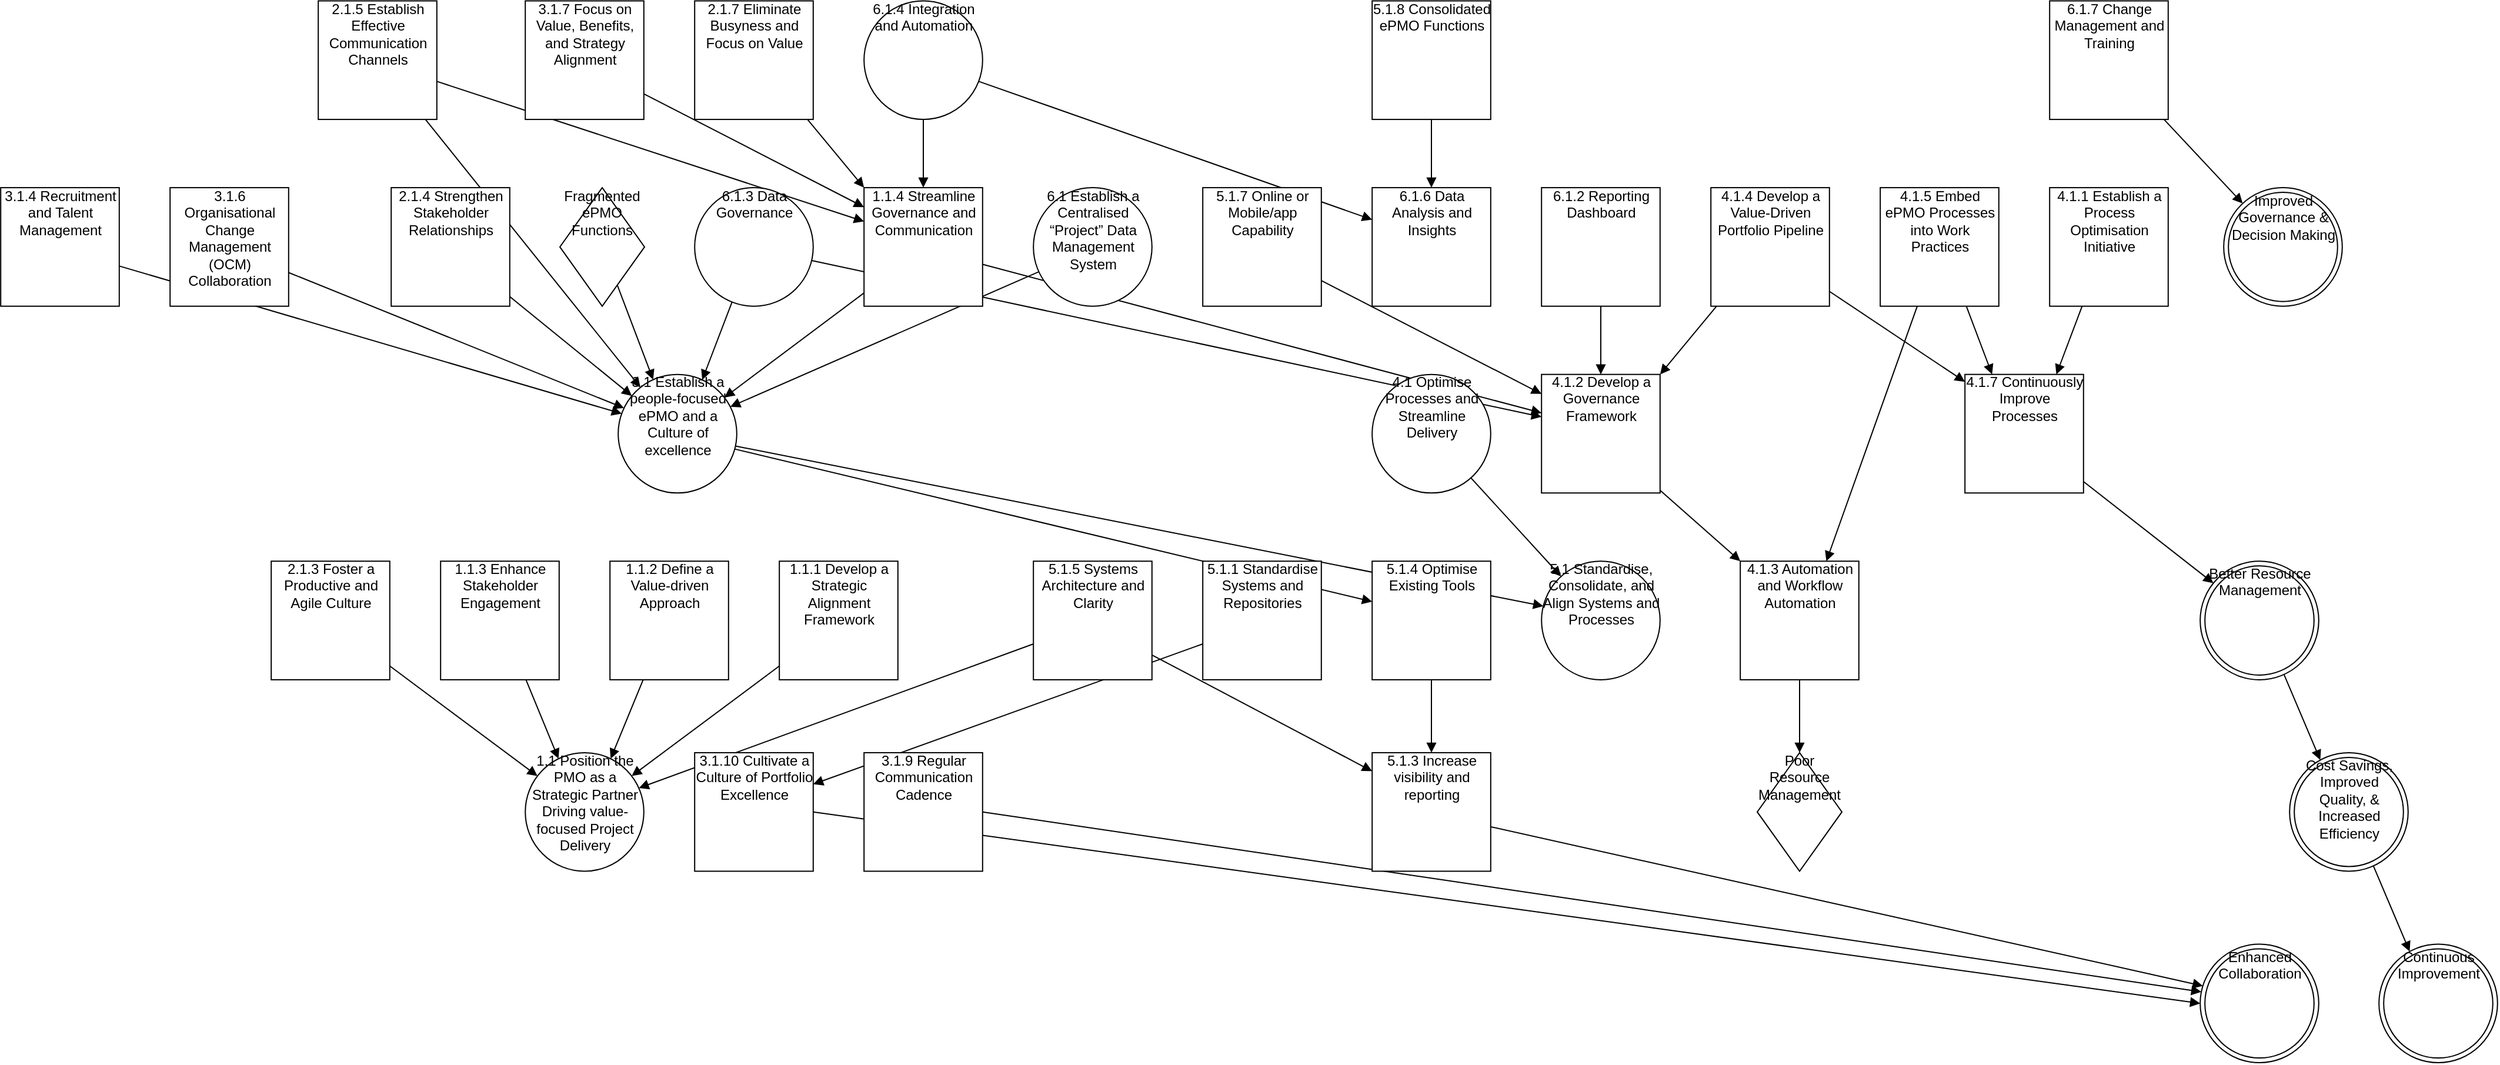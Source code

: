 <mxfile>
    <diagram id="kaurRdZiL8Y10Q5tJ9L8" name="Page-1">
        <mxGraphModel dx="898" dy="768" grid="1" gridSize="10" guides="1" tooltips="1" connect="1" arrows="1" fold="1" page="1" pageScale="1" pageWidth="1169" pageHeight="827" math="0" shadow="0">
            <root>
                <mxCell id="0"/>
                <mxCell id="1" parent="0"/>
                <mxCell id="edge23" value="" style="rounded=1;exitX=0.835;exitY=0.875;entryX=0.093;entryY=0.047;jettySize=auto;curved=0;endArrow=block;dashed=0;endFill=1;align=center;verticalAlign=middle;html=1;" parent="1" source="node1" target="node8" edge="1">
                    <mxGeometry relative="1" as="geometry"/>
                </mxCell>
                <mxCell id="edge24" value="" style="rounded=1;exitX=0.274;exitY=1;entryX=0.771;entryY=0;jettySize=auto;curved=0;endArrow=block;dashed=0;endFill=1;align=center;verticalAlign=middle;html=1;" parent="1" source="node2" target="node7" edge="1">
                    <mxGeometry relative="1" as="geometry"/>
                </mxCell>
                <mxCell id="edge25" value="" style="rounded=1;exitX=1;exitY=0.977;entryX=0;entryY=0;jettySize=auto;curved=0;endArrow=block;dashed=0;endFill=1;align=center;verticalAlign=middle;html=1;" parent="1" source="node3" target="node4" edge="1">
                    <mxGeometry relative="1" as="geometry"/>
                </mxCell>
                <mxCell id="edge26" value="" style="rounded=1;exitX=0.5;exitY=1;entryX=0.5;entryY=0;jettySize=auto;curved=0;endArrow=block;dashed=0;endFill=1;align=center;verticalAlign=middle;html=1;" parent="1" source="node4" target="node19" edge="1">
                    <mxGeometry relative="1" as="geometry"/>
                </mxCell>
                <mxCell id="edge27" value="" style="rounded=1;exitX=0.048;exitY=1;entryX=1;entryY=0;jettySize=auto;curved=0;endArrow=block;dashed=0;endFill=1;align=center;verticalAlign=middle;html=1;" parent="1" source="node5" target="node3" edge="1">
                    <mxGeometry relative="1" as="geometry"/>
                </mxCell>
                <mxCell id="edge28" value="" style="rounded=1;exitX=1;exitY=0.875;entryX=0;entryY=0.062;jettySize=auto;curved=0;endArrow=block;dashed=0;endFill=1;align=center;verticalAlign=middle;html=1;" parent="1" source="node5" target="node7" edge="1">
                    <mxGeometry relative="1" as="geometry"/>
                </mxCell>
                <mxCell id="edge29" value="" style="rounded=1;exitX=0.312;exitY=1;entryX=0.726;entryY=0;jettySize=auto;curved=0;endArrow=block;dashed=0;endFill=1;align=center;verticalAlign=middle;html=1;" parent="1" source="node6" target="node4" edge="1">
                    <mxGeometry relative="1" as="geometry"/>
                </mxCell>
                <mxCell id="edge30" value="" style="rounded=1;exitX=0.726;exitY=1;entryX=0.229;entryY=0;jettySize=auto;curved=0;endArrow=block;dashed=0;endFill=1;align=center;verticalAlign=middle;html=1;" parent="1" source="node6" target="node7" edge="1">
                    <mxGeometry relative="1" as="geometry"/>
                </mxCell>
                <mxCell id="edge31" value="" style="rounded=1;exitX=1;exitY=0.904;entryX=0;entryY=0.095;jettySize=auto;curved=0;endArrow=block;dashed=0;endFill=1;align=center;verticalAlign=middle;html=1;" parent="1" source="node7" target="node24" edge="1">
                    <mxGeometry relative="1" as="geometry"/>
                </mxCell>
                <mxCell id="edge32" value="" style="rounded=1;exitX=0;exitY=0.698;entryX=1;entryY=0.266;jettySize=auto;curved=0;endArrow=block;dashed=0;endFill=1;align=center;verticalAlign=middle;html=1;" parent="1" source="node9" target="node40" edge="1">
                    <mxGeometry relative="1" as="geometry"/>
                </mxCell>
                <mxCell id="edge33" value="" style="rounded=1;exitX=1;exitY=0.625;entryX=0;entryY=0.346;jettySize=auto;curved=0;endArrow=block;dashed=0;endFill=1;align=center;verticalAlign=middle;html=1;" parent="1" source="node10" target="node20" edge="1">
                    <mxGeometry relative="1" as="geometry"/>
                </mxCell>
                <mxCell id="edge34" value="" style="rounded=1;exitX=0.5;exitY=1;entryX=0.5;entryY=0;jettySize=auto;curved=0;endArrow=block;dashed=0;endFill=1;align=center;verticalAlign=middle;html=1;" parent="1" source="node11" target="node10" edge="1">
                    <mxGeometry relative="1" as="geometry"/>
                </mxCell>
                <mxCell id="edge36" value="" style="rounded=1;exitX=1;exitY=0.791;entryX=0;entryY=0.156;jettySize=auto;curved=0;endArrow=block;dashed=0;endFill=1;align=center;verticalAlign=middle;html=1;" parent="1" source="node12" target="node10" edge="1">
                    <mxGeometry relative="1" as="geometry"/>
                </mxCell>
                <mxCell id="edge35" value="" style="rounded=1;exitX=0;exitY=0.698;entryX=1;entryY=0.277;jettySize=auto;curved=0;endArrow=block;dashed=0;endFill=1;align=center;verticalAlign=middle;html=1;" parent="1" source="node12" target="node26" edge="1">
                    <mxGeometry relative="1" as="geometry"/>
                </mxCell>
                <mxCell id="edge37" value="" style="rounded=1;exitX=1;exitY=0.784;entryX=0;entryY=0.164;jettySize=auto;curved=0;endArrow=block;dashed=0;endFill=1;align=center;verticalAlign=middle;html=1;" parent="1" source="node13" target="node3" edge="1">
                    <mxGeometry relative="1" as="geometry"/>
                </mxCell>
                <mxCell id="edge38" value="" style="rounded=1;exitX=0.5;exitY=1;entryX=0.5;entryY=0;jettySize=auto;curved=0;endArrow=block;dashed=0;endFill=1;align=center;verticalAlign=middle;html=1;" parent="1" source="node14" target="node17" edge="1">
                    <mxGeometry relative="1" as="geometry"/>
                </mxCell>
                <mxCell id="edge39" value="" style="rounded=1;exitX=0.046;exitY=0.712;entryX=1;entryY=0.244;jettySize=auto;curved=0;endArrow=block;dashed=0;endFill=1;align=center;verticalAlign=middle;html=1;" parent="1" source="node15" target="node35" edge="1">
                    <mxGeometry relative="1" as="geometry"/>
                </mxCell>
                <mxCell id="edge40" value="" style="rounded=1;exitX=0.5;exitY=1;entryX=0.5;entryY=0;jettySize=auto;curved=0;endArrow=block;dashed=0;endFill=1;align=center;verticalAlign=middle;html=1;" parent="1" source="node16" target="node3" edge="1">
                    <mxGeometry relative="1" as="geometry"/>
                </mxCell>
                <mxCell id="edge41" value="" style="rounded=1;exitX=0.965;exitY=1;entryX=0.057;entryY=0.021;jettySize=auto;curved=0;endArrow=block;dashed=0;endFill=1;align=center;verticalAlign=middle;html=1;" parent="1" source="node18" target="node23" edge="1">
                    <mxGeometry relative="1" as="geometry"/>
                </mxCell>
                <mxCell id="edge42" value="" style="rounded=1;exitX=0.728;exitY=0.993;entryX=0.226;entryY=0;jettySize=auto;curved=0;endArrow=block;dashed=0;endFill=1;align=center;verticalAlign=middle;html=1;" parent="1" source="node22" target="node21" edge="1">
                    <mxGeometry relative="1" as="geometry"/>
                </mxCell>
                <mxCell id="edge43" value="" style="rounded=1;exitX=0.728;exitY=0.993;entryX=0.226;entryY=0;jettySize=auto;curved=0;endArrow=block;dashed=0;endFill=1;align=center;verticalAlign=middle;html=1;" parent="1" source="node24" target="node22" edge="1">
                    <mxGeometry relative="1" as="geometry"/>
                </mxCell>
                <mxCell id="edge1" value="" style="rounded=1;exitX=0.68;exitY=0.825;entryX=0.272;entryY=0;jettySize=auto;curved=0;endArrow=block;dashed=0;endFill=1;align=center;verticalAlign=middle;html=1;" parent="1" source="node25" target="node35" edge="1">
                    <mxGeometry relative="1" as="geometry"/>
                </mxCell>
                <mxCell id="edge2" value="" style="rounded=1;exitX=0;exitY=0.884;entryX=0.984;entryY=0.13;jettySize=auto;curved=0;endArrow=block;dashed=0;endFill=1;align=center;verticalAlign=middle;html=1;" parent="1" source="node27" target="node26" edge="1">
                    <mxGeometry relative="1" as="geometry"/>
                </mxCell>
                <mxCell id="edge3" value="" style="rounded=1;exitX=0.28;exitY=1;entryX=0.746;entryY=0;jettySize=auto;curved=0;endArrow=block;dashed=0;endFill=1;align=center;verticalAlign=middle;html=1;" parent="1" source="node28" target="node26" edge="1">
                    <mxGeometry relative="1" as="geometry"/>
                </mxCell>
                <mxCell id="edge4" value="" style="rounded=1;exitX=0.72;exitY=1;entryX=0.254;entryY=0;jettySize=auto;curved=0;endArrow=block;dashed=0;endFill=1;align=center;verticalAlign=middle;html=1;" parent="1" source="node29" target="node26" edge="1">
                    <mxGeometry relative="1" as="geometry"/>
                </mxCell>
                <mxCell id="edge6" value="" style="rounded=1;exitX=1;exitY=0.647;entryX=0;entryY=0.325;jettySize=auto;curved=0;endArrow=block;dashed=0;endFill=1;align=center;verticalAlign=middle;html=1;" parent="1" source="node30" target="node3" edge="1">
                    <mxGeometry relative="1" as="geometry"/>
                </mxCell>
                <mxCell id="edge5" value="" style="rounded=1;exitX=0;exitY=0.888;entryX=0.981;entryY=0.129;jettySize=auto;curved=0;endArrow=block;dashed=0;endFill=1;align=center;verticalAlign=middle;html=1;" parent="1" source="node30" target="node35" edge="1">
                    <mxGeometry relative="1" as="geometry"/>
                </mxCell>
                <mxCell id="edge7" value="" style="rounded=1;exitX=1;exitY=0.884;entryX=0.016;entryY=0.13;jettySize=auto;curved=0;endArrow=block;dashed=0;endFill=1;align=center;verticalAlign=middle;html=1;" parent="1" source="node31" target="node26" edge="1">
                    <mxGeometry relative="1" as="geometry"/>
                </mxCell>
                <mxCell id="edge8" value="" style="rounded=1;exitX=1;exitY=0.919;entryX=0.033;entryY=0.111;jettySize=auto;curved=0;endArrow=block;dashed=0;endFill=1;align=center;verticalAlign=middle;html=1;" parent="1" source="node32" target="node35" edge="1">
                    <mxGeometry relative="1" as="geometry"/>
                </mxCell>
                <mxCell id="edge9" value="" style="rounded=1;exitX=1;exitY=0.679;entryX=0;entryY=0.285;jettySize=auto;curved=0;endArrow=block;dashed=0;endFill=1;align=center;verticalAlign=middle;html=1;" parent="1" source="node33" target="node30" edge="1">
                    <mxGeometry relative="1" as="geometry"/>
                </mxCell>
                <mxCell id="edge10" value="" style="rounded=1;exitX=0.904;exitY=1;entryX=0.119;entryY=0.025;jettySize=auto;curved=0;endArrow=block;dashed=0;endFill=1;align=center;verticalAlign=middle;html=1;" parent="1" source="node33" target="node35" edge="1">
                    <mxGeometry relative="1" as="geometry"/>
                </mxCell>
                <mxCell id="edge11" value="" style="rounded=1;exitX=0.952;exitY=1;entryX=0;entryY=0;jettySize=auto;curved=0;endArrow=block;dashed=0;endFill=1;align=center;verticalAlign=middle;html=1;" parent="1" source="node34" target="node30" edge="1">
                    <mxGeometry relative="1" as="geometry"/>
                </mxCell>
                <mxCell id="edge12" value="" style="rounded=1;exitX=0.993;exitY=0.608;entryX=0;entryY=0.372;jettySize=auto;curved=0;endArrow=block;dashed=0;endFill=1;align=center;verticalAlign=middle;html=1;" parent="1" source="node35" target="node8" edge="1">
                    <mxGeometry relative="1" as="geometry"/>
                </mxCell>
                <mxCell id="edge13" value="" style="rounded=1;exitX=0.986;exitY=0.629;entryX=0;entryY=0.341;jettySize=auto;curved=0;endArrow=block;dashed=0;endFill=1;align=center;verticalAlign=middle;html=1;" parent="1" source="node35" target="node11" edge="1">
                    <mxGeometry relative="1" as="geometry"/>
                </mxCell>
                <mxCell id="edge14" value="" style="rounded=1;exitX=1;exitY=0.661;entryX=0;entryY=0.317;jettySize=auto;curved=0;endArrow=block;dashed=0;endFill=1;align=center;verticalAlign=middle;html=1;" parent="1" source="node36" target="node35" edge="1">
                    <mxGeometry relative="1" as="geometry"/>
                </mxCell>
                <mxCell id="edge15" value="" style="rounded=1;exitX=1;exitY=0.716;entryX=0;entryY=0.259;jettySize=auto;curved=0;endArrow=block;dashed=0;endFill=1;align=center;verticalAlign=middle;html=1;" parent="1" source="node37" target="node35" edge="1">
                    <mxGeometry relative="1" as="geometry"/>
                </mxCell>
                <mxCell id="edge16" value="" style="rounded=1;exitX=1;exitY=0.784;entryX=0;entryY=0.164;jettySize=auto;curved=0;endArrow=block;dashed=0;endFill=1;align=center;verticalAlign=middle;html=1;" parent="1" source="node38" target="node30" edge="1">
                    <mxGeometry relative="1" as="geometry"/>
                </mxCell>
                <mxCell id="edge17" value="" style="rounded=1;exitX=1;exitY=0.5;entryX=0;entryY=0.399;jettySize=auto;curved=0;endArrow=block;dashed=0;endFill=1;align=center;verticalAlign=middle;html=1;" parent="1" source="node39" target="node20" edge="1">
                    <mxGeometry relative="1" as="geometry"/>
                </mxCell>
                <mxCell id="edge18" value="" style="rounded=1;exitX=1;exitY=0.5;entryX=0;entryY=0.5;jettySize=auto;curved=0;endArrow=block;dashed=0;endFill=1;align=center;verticalAlign=middle;html=1;" parent="1" source="node40" target="node20" edge="1">
                    <mxGeometry relative="1" as="geometry"/>
                </mxCell>
                <mxCell id="edge20" value="" style="rounded=1;exitX=0.991;exitY=0.617;entryX=0;entryY=0.358;jettySize=auto;curved=0;endArrow=block;dashed=0;endFill=1;align=center;verticalAlign=middle;html=1;" parent="1" source="node41" target="node3" edge="1">
                    <mxGeometry relative="1" as="geometry"/>
                </mxCell>
                <mxCell id="edge19" value="" style="rounded=1;exitX=0.312;exitY=0.964;entryX=0.731;entryY=0;jettySize=auto;curved=0;endArrow=block;dashed=0;endFill=1;align=center;verticalAlign=middle;html=1;" parent="1" source="node41" target="node35" edge="1">
                    <mxGeometry relative="1" as="geometry"/>
                </mxCell>
                <mxCell id="edge22" value="" style="rounded=1;exitX=0.971;exitY=0.681;entryX=0;entryY=0.27;jettySize=auto;curved=0;endArrow=block;dashed=0;endFill=1;align=center;verticalAlign=middle;html=1;" parent="1" source="node42" target="node17" edge="1">
                    <mxGeometry relative="1" as="geometry"/>
                </mxCell>
                <mxCell id="edge21" value="" style="rounded=1;exitX=0.5;exitY=1;entryX=0.5;entryY=0;jettySize=auto;curved=0;endArrow=block;dashed=0;endFill=1;align=center;verticalAlign=middle;html=1;" parent="1" source="node42" target="node30" edge="1">
                    <mxGeometry relative="1" as="geometry"/>
                </mxCell>
                <mxCell id="node1" value="4.1 Optimise Processes and Streamline Delivery" style="ellipse;aspect=fixed;verticalAlign=middle;align=center;overflow=fill;rounded=0;shadow=0;comic=0;labelBackgroundColor=none;strokeColor=#000000;strokeWidth=1;fillColor=#ffffff;html=1;whiteSpace=wrap;" parent="1" vertex="1">
                    <mxGeometry x="1325.6" y="498.35" width="100.8" height="100.8" as="geometry"/>
                </mxCell>
                <mxCell id="node8" value="5.1 Standardise, Consolidate, and Align Systems and Processes" style="ellipse;aspect=fixed;verticalAlign=middle;align=center;overflow=fill;rounded=0;shadow=0;comic=0;labelBackgroundColor=none;strokeColor=#000000;strokeWidth=1;fillColor=#ffffff;html=1;whiteSpace=wrap;" parent="1" vertex="1">
                    <mxGeometry x="1469.6" y="657.15" width="100.8" height="100.8" as="geometry"/>
                </mxCell>
                <mxCell id="node2" value="4.1.1 Establish a Process Optimisation Initiative" style="aspect=fixed;verticalAlign=middle;align=center;overflow=fill;rounded=0;shadow=0;comic=0;labelBackgroundColor=none;strokeColor=black;strokeWidth=1;fillColor=#ffffff;html=1;whiteSpace=wrap;" parent="1" vertex="1">
                    <mxGeometry x="1901.6" y="339.55" width="100.8" height="100.8" as="geometry"/>
                </mxCell>
                <mxCell id="node7" value="4.1.7 Continuously Improve Processes" style="aspect=fixed;verticalAlign=middle;align=center;overflow=fill;rounded=0;shadow=0;comic=0;labelBackgroundColor=none;strokeColor=black;strokeWidth=1;fillColor=#ffffff;html=1;whiteSpace=wrap;" parent="1" vertex="1">
                    <mxGeometry x="1829.6" y="498.35" width="100.8" height="100.8" as="geometry"/>
                </mxCell>
                <mxCell id="node3" value="4.1.2 Develop a Governance Framework" style="aspect=fixed;verticalAlign=middle;align=center;overflow=fill;rounded=0;shadow=0;comic=0;labelBackgroundColor=none;strokeColor=black;strokeWidth=1;fillColor=#ffffff;html=1;whiteSpace=wrap;" parent="1" vertex="1">
                    <mxGeometry x="1469.6" y="498.35" width="100.8" height="100.8" as="geometry"/>
                </mxCell>
                <mxCell id="node4" value="4.1.3 Automation and Workflow Automation" style="aspect=fixed;verticalAlign=middle;align=center;overflow=fill;rounded=0;shadow=0;comic=0;labelBackgroundColor=none;strokeColor=black;strokeWidth=1;fillColor=#ffffff;html=1;whiteSpace=wrap;" parent="1" vertex="1">
                    <mxGeometry x="1638.6" y="657.15" width="100.8" height="100.8" as="geometry"/>
                </mxCell>
                <mxCell id="node19" value="Poor Resource Management" style="rhombus;verticalAlign=middle;align=center;overflow=fill;rounded=0;shadow=0;comic=0;labelBackgroundColor=none;strokeColor=black;strokeWidth=1;fillColor=#ffffff;html=1;whiteSpace=wrap;" parent="1" vertex="1">
                    <mxGeometry x="1653" y="819.95" width="72" height="100.8" as="geometry"/>
                </mxCell>
                <mxCell id="node5" value="4.1.4 Develop a Value-Driven Portfolio Pipeline" style="aspect=fixed;verticalAlign=middle;align=center;overflow=fill;rounded=0;shadow=0;comic=0;labelBackgroundColor=none;strokeColor=black;strokeWidth=1;fillColor=#ffffff;html=1;whiteSpace=wrap;" parent="1" vertex="1">
                    <mxGeometry x="1613.6" y="339.55" width="100.8" height="100.8" as="geometry"/>
                </mxCell>
                <mxCell id="node6" value="4.1.5 Embed ePMO Processes into Work Practices" style="aspect=fixed;verticalAlign=middle;align=center;overflow=fill;rounded=0;shadow=0;comic=0;labelBackgroundColor=none;strokeColor=black;strokeWidth=1;fillColor=#ffffff;html=1;whiteSpace=wrap;" parent="1" vertex="1">
                    <mxGeometry x="1757.6" y="339.55" width="100.8" height="100.8" as="geometry"/>
                </mxCell>
                <mxCell id="node24" value="Better Resource Management" style="ellipse;shape=doubleEllipse;aspect=fixed;verticalAlign=middle;align=center;overflow=fill;rounded=0;shadow=0;comic=0;labelBackgroundColor=none;strokeColor=#000000;strokeWidth=1;fillColor=#ffffff;html=1;whiteSpace=wrap;" parent="1" vertex="1">
                    <mxGeometry x="2029.6" y="657.15" width="100.8" height="100.8" as="geometry"/>
                </mxCell>
                <mxCell id="node9" value="5.1.1 Standardise Systems and Repositories" style="aspect=fixed;verticalAlign=middle;align=center;overflow=fill;rounded=0;shadow=0;comic=0;labelBackgroundColor=none;strokeColor=black;strokeWidth=1;fillColor=#ffffff;html=1;whiteSpace=wrap;" parent="1" vertex="1">
                    <mxGeometry x="1181.6" y="657.15" width="100.8" height="100.8" as="geometry"/>
                </mxCell>
                <mxCell id="node40" value="3.1.10 Cultivate a Culture of Portfolio Excellence" style="aspect=fixed;verticalAlign=middle;align=center;overflow=fill;rounded=0;shadow=0;comic=0;labelBackgroundColor=none;strokeColor=black;strokeWidth=1;fillColor=#ffffff;html=1;whiteSpace=wrap;" parent="1" vertex="1">
                    <mxGeometry x="749.6" y="819.95" width="100.8" height="100.8" as="geometry"/>
                </mxCell>
                <mxCell id="node10" value="5.1.3 Increase visibility and reporting" style="aspect=fixed;verticalAlign=middle;align=center;overflow=fill;rounded=0;shadow=0;comic=0;labelBackgroundColor=none;strokeColor=black;strokeWidth=1;fillColor=#ffffff;html=1;whiteSpace=wrap;" parent="1" vertex="1">
                    <mxGeometry x="1325.6" y="819.95" width="100.8" height="100.8" as="geometry"/>
                </mxCell>
                <mxCell id="node20" value="Enhanced Collaboration" style="ellipse;shape=doubleEllipse;aspect=fixed;verticalAlign=middle;align=center;overflow=fill;rounded=0;shadow=0;comic=0;labelBackgroundColor=none;strokeColor=#000000;strokeWidth=1;fillColor=#ffffff;html=1;whiteSpace=wrap;" parent="1" vertex="1">
                    <mxGeometry x="2029.6" y="982.75" width="100.8" height="100.8" as="geometry"/>
                </mxCell>
                <mxCell id="node11" value="5.1.4 Optimise Existing Tools" style="aspect=fixed;verticalAlign=middle;align=center;overflow=fill;rounded=0;shadow=0;comic=0;labelBackgroundColor=none;strokeColor=black;strokeWidth=1;fillColor=#ffffff;html=1;whiteSpace=wrap;" parent="1" vertex="1">
                    <mxGeometry x="1325.6" y="657.15" width="100.8" height="100.8" as="geometry"/>
                </mxCell>
                <mxCell id="node12" value="5.1.5 Systems Architecture and Clarity" style="aspect=fixed;verticalAlign=middle;align=center;overflow=fill;rounded=0;shadow=0;comic=0;labelBackgroundColor=none;strokeColor=black;strokeWidth=1;fillColor=#ffffff;html=1;whiteSpace=wrap;" parent="1" vertex="1">
                    <mxGeometry x="1037.6" y="657.15" width="100.8" height="100.8" as="geometry"/>
                </mxCell>
                <mxCell id="node26" value="1.1 Position the PMO as a Strategic Partner Driving value-focused Project Delivery" style="ellipse;aspect=fixed;verticalAlign=middle;align=center;overflow=fill;rounded=0;shadow=0;comic=0;labelBackgroundColor=none;strokeColor=#000000;strokeWidth=1;fillColor=#ffffff;html=1;whiteSpace=wrap;" parent="1" vertex="1">
                    <mxGeometry x="605.6" y="819.95" width="100.8" height="100.8" as="geometry"/>
                </mxCell>
                <mxCell id="node13" value="5.1.7 Online or Mobile/app Capability" style="aspect=fixed;verticalAlign=middle;align=center;overflow=fill;rounded=0;shadow=0;comic=0;labelBackgroundColor=none;strokeColor=black;strokeWidth=1;fillColor=#ffffff;html=1;whiteSpace=wrap;" parent="1" vertex="1">
                    <mxGeometry x="1181.6" y="339.55" width="100.8" height="100.8" as="geometry"/>
                </mxCell>
                <mxCell id="node14" value="5.1.8 Consolidated ePMO Functions" style="aspect=fixed;verticalAlign=middle;align=center;overflow=fill;rounded=0;shadow=0;comic=0;labelBackgroundColor=none;strokeColor=black;strokeWidth=1;fillColor=#ffffff;html=1;whiteSpace=wrap;" parent="1" vertex="1">
                    <mxGeometry x="1325.6" y="180.75" width="100.8" height="100.8" as="geometry"/>
                </mxCell>
                <mxCell id="node17" value="6.1.6 Data Analysis and Insights" style="aspect=fixed;verticalAlign=middle;align=center;overflow=fill;rounded=0;shadow=0;comic=0;labelBackgroundColor=none;strokeColor=black;strokeWidth=1;fillColor=#ffffff;html=1;whiteSpace=wrap;" parent="1" vertex="1">
                    <mxGeometry x="1325.6" y="339.55" width="100.8" height="100.8" as="geometry"/>
                </mxCell>
                <mxCell id="node15" value="6.1 Establish a Centralised “Project” Data Management System" style="ellipse;aspect=fixed;verticalAlign=middle;align=center;overflow=fill;rounded=0;shadow=0;comic=0;labelBackgroundColor=none;strokeColor=#000000;strokeWidth=1;fillColor=#ffffff;html=1;whiteSpace=wrap;" parent="1" vertex="1">
                    <mxGeometry x="1037.6" y="339.55" width="100.8" height="100.8" as="geometry"/>
                </mxCell>
                <mxCell id="node35" value="3.1 Establish a people-focused ePMO and a Culture of excellence" style="ellipse;aspect=fixed;verticalAlign=middle;align=center;overflow=fill;rounded=0;shadow=0;comic=0;labelBackgroundColor=none;strokeColor=#000000;strokeWidth=1;fillColor=#ffffff;html=1;whiteSpace=wrap;" parent="1" vertex="1">
                    <mxGeometry x="684.6" y="498.35" width="100.8" height="100.8" as="geometry"/>
                </mxCell>
                <mxCell id="node16" value="6.1.2 Reporting Dashboard" style="aspect=fixed;verticalAlign=middle;align=center;overflow=fill;rounded=0;shadow=0;comic=0;labelBackgroundColor=none;strokeColor=black;strokeWidth=1;fillColor=#ffffff;html=1;whiteSpace=wrap;" parent="1" vertex="1">
                    <mxGeometry x="1469.6" y="339.55" width="100.8" height="100.8" as="geometry"/>
                </mxCell>
                <mxCell id="node18" value="6.1.7 Change Management and Training" style="aspect=fixed;verticalAlign=middle;align=center;overflow=fill;rounded=0;shadow=0;comic=0;labelBackgroundColor=none;strokeColor=black;strokeWidth=1;fillColor=#ffffff;html=1;whiteSpace=wrap;" parent="1" vertex="1">
                    <mxGeometry x="1901.6" y="180.75" width="100.8" height="100.8" as="geometry"/>
                </mxCell>
                <mxCell id="node23" value="Improved Governance &amp;amp; Decision Making" style="ellipse;shape=doubleEllipse;aspect=fixed;verticalAlign=middle;align=center;overflow=fill;rounded=0;shadow=0;comic=0;labelBackgroundColor=none;strokeColor=#000000;strokeWidth=1;fillColor=#ffffff;html=1;whiteSpace=wrap;" parent="1" vertex="1">
                    <mxGeometry x="2049.6" y="339.55" width="100.8" height="100.8" as="geometry"/>
                </mxCell>
                <mxCell id="node21" value="Continuous Improvement" style="ellipse;shape=doubleEllipse;aspect=fixed;verticalAlign=middle;align=center;overflow=fill;rounded=0;shadow=0;comic=0;labelBackgroundColor=none;strokeColor=#000000;strokeWidth=1;fillColor=#ffffff;html=1;whiteSpace=wrap;" parent="1" vertex="1">
                    <mxGeometry x="2181.6" y="982.75" width="100.8" height="100.8" as="geometry"/>
                </mxCell>
                <mxCell id="node22" value="Cost Savings, Improved Quality, &amp;amp; Increased Efficiency" style="ellipse;shape=doubleEllipse;aspect=fixed;verticalAlign=middle;align=center;overflow=fill;rounded=0;shadow=0;comic=0;labelBackgroundColor=none;strokeColor=#000000;strokeWidth=1;fillColor=#ffffff;html=1;whiteSpace=wrap;" parent="1" vertex="1">
                    <mxGeometry x="2105.6" y="819.95" width="100.8" height="100.8" as="geometry"/>
                </mxCell>
                <mxCell id="node25" value="Fragmented ePMO Functions" style="rhombus;verticalAlign=middle;align=center;overflow=fill;rounded=0;shadow=0;comic=0;labelBackgroundColor=none;strokeColor=black;strokeWidth=1;fillColor=#ffffff;html=1;whiteSpace=wrap;" parent="1" vertex="1">
                    <mxGeometry x="635" y="339.55" width="72" height="100.8" as="geometry"/>
                </mxCell>
                <mxCell id="node27" value="1.1.1 Develop a Strategic Alignment Framework" style="aspect=fixed;verticalAlign=middle;align=center;overflow=fill;rounded=0;shadow=0;comic=0;labelBackgroundColor=none;strokeColor=black;strokeWidth=1;fillColor=#ffffff;html=1;whiteSpace=wrap;" parent="1" vertex="1">
                    <mxGeometry x="821.6" y="657.15" width="100.8" height="100.8" as="geometry"/>
                </mxCell>
                <mxCell id="node28" value="1.1.2 Define a Value-driven Approach" style="aspect=fixed;verticalAlign=middle;align=center;overflow=fill;rounded=0;shadow=0;comic=0;labelBackgroundColor=none;strokeColor=black;strokeWidth=1;fillColor=#ffffff;html=1;whiteSpace=wrap;" parent="1" vertex="1">
                    <mxGeometry x="677.6" y="657.15" width="100.8" height="100.8" as="geometry"/>
                </mxCell>
                <mxCell id="node29" value="1.1.3 Enhance Stakeholder Engagement" style="aspect=fixed;verticalAlign=middle;align=center;overflow=fill;rounded=0;shadow=0;comic=0;labelBackgroundColor=none;strokeColor=black;strokeWidth=1;fillColor=#ffffff;html=1;whiteSpace=wrap;" parent="1" vertex="1">
                    <mxGeometry x="533.6" y="657.15" width="100.8" height="100.8" as="geometry"/>
                </mxCell>
                <mxCell id="node30" value="1.1.4 Streamline Governance and Communication" style="aspect=fixed;verticalAlign=middle;align=center;overflow=fill;rounded=0;shadow=0;comic=0;labelBackgroundColor=none;strokeColor=black;strokeWidth=1;fillColor=#ffffff;html=1;whiteSpace=wrap;" parent="1" vertex="1">
                    <mxGeometry x="893.6" y="339.55" width="100.8" height="100.8" as="geometry"/>
                </mxCell>
                <mxCell id="node31" value="2.1.3 Foster a Productive and Agile Culture" style="aspect=fixed;verticalAlign=middle;align=center;overflow=fill;rounded=0;shadow=0;comic=0;labelBackgroundColor=none;strokeColor=black;strokeWidth=1;fillColor=#ffffff;html=1;whiteSpace=wrap;" parent="1" vertex="1">
                    <mxGeometry x="389.6" y="657.15" width="100.8" height="100.8" as="geometry"/>
                </mxCell>
                <mxCell id="node32" value="2.1.4 Strengthen Stakeholder Relationships" style="aspect=fixed;verticalAlign=middle;align=center;overflow=fill;rounded=0;shadow=0;comic=0;labelBackgroundColor=none;strokeColor=black;strokeWidth=1;fillColor=#ffffff;html=1;whiteSpace=wrap;" parent="1" vertex="1">
                    <mxGeometry x="491.6" y="339.55" width="100.8" height="100.8" as="geometry"/>
                </mxCell>
                <mxCell id="node33" value="2.1.5 Establish Effective Communication Channels" style="aspect=fixed;verticalAlign=middle;align=center;overflow=fill;rounded=0;shadow=0;comic=0;labelBackgroundColor=none;strokeColor=black;strokeWidth=1;fillColor=#ffffff;html=1;whiteSpace=wrap;" parent="1" vertex="1">
                    <mxGeometry x="429.6" y="180.75" width="100.8" height="100.8" as="geometry"/>
                </mxCell>
                <mxCell id="node34" value="2.1.7 Eliminate Busyness and Focus on Value" style="aspect=fixed;verticalAlign=middle;align=center;overflow=fill;rounded=0;shadow=0;comic=0;labelBackgroundColor=none;strokeColor=black;strokeWidth=1;fillColor=#ffffff;html=1;whiteSpace=wrap;" parent="1" vertex="1">
                    <mxGeometry x="749.6" y="180.75" width="100.8" height="100.8" as="geometry"/>
                </mxCell>
                <mxCell id="node36" value="3.1.4 Recruitment and Talent Management" style="aspect=fixed;verticalAlign=middle;align=center;overflow=fill;rounded=0;shadow=0;comic=0;labelBackgroundColor=none;strokeColor=black;strokeWidth=1;fillColor=#ffffff;html=1;whiteSpace=wrap;" parent="1" vertex="1">
                    <mxGeometry x="159.6" y="339.55" width="100.8" height="100.8" as="geometry"/>
                </mxCell>
                <mxCell id="node37" value="3.1.6 Organisational Change Management (OCM) Collaboration" style="aspect=fixed;verticalAlign=middle;align=center;overflow=fill;rounded=0;shadow=0;comic=0;labelBackgroundColor=none;strokeColor=black;strokeWidth=1;fillColor=#ffffff;html=1;whiteSpace=wrap;" parent="1" vertex="1">
                    <mxGeometry x="303.6" y="339.55" width="100.8" height="100.8" as="geometry"/>
                </mxCell>
                <mxCell id="node38" value="3.1.7 Focus on Value, Benefits, and Strategy Alignment" style="aspect=fixed;verticalAlign=middle;align=center;overflow=fill;rounded=0;shadow=0;comic=0;labelBackgroundColor=none;strokeColor=black;strokeWidth=1;fillColor=#ffffff;html=1;whiteSpace=wrap;" parent="1" vertex="1">
                    <mxGeometry x="605.6" y="180.75" width="100.8" height="100.8" as="geometry"/>
                </mxCell>
                <mxCell id="node39" value="3.1.9 Regular Communication Cadence" style="aspect=fixed;verticalAlign=middle;align=center;overflow=fill;rounded=0;shadow=0;comic=0;labelBackgroundColor=none;strokeColor=black;strokeWidth=1;fillColor=#ffffff;html=1;whiteSpace=wrap;" parent="1" vertex="1">
                    <mxGeometry x="893.6" y="819.95" width="100.8" height="100.8" as="geometry"/>
                </mxCell>
                <mxCell id="node41" value="6.1.3 Data Governance" style="ellipse;aspect=fixed;verticalAlign=middle;align=center;overflow=fill;rounded=0;shadow=0;comic=0;labelBackgroundColor=none;strokeColor=#000000;strokeWidth=1;fillColor=#ffffff;html=1;whiteSpace=wrap;" parent="1" vertex="1">
                    <mxGeometry x="749.6" y="339.55" width="100.8" height="100.8" as="geometry"/>
                </mxCell>
                <mxCell id="node42" value="6.1.4 Integration and Automation" style="ellipse;aspect=fixed;verticalAlign=middle;align=center;overflow=fill;rounded=0;shadow=0;comic=0;labelBackgroundColor=none;strokeColor=#000000;strokeWidth=1;fillColor=#ffffff;html=1;whiteSpace=wrap;" parent="1" vertex="1">
                    <mxGeometry x="893.6" y="180.75" width="100.8" height="100.8" as="geometry"/>
                </mxCell>
            </root>
        </mxGraphModel>
    </diagram>
</mxfile>